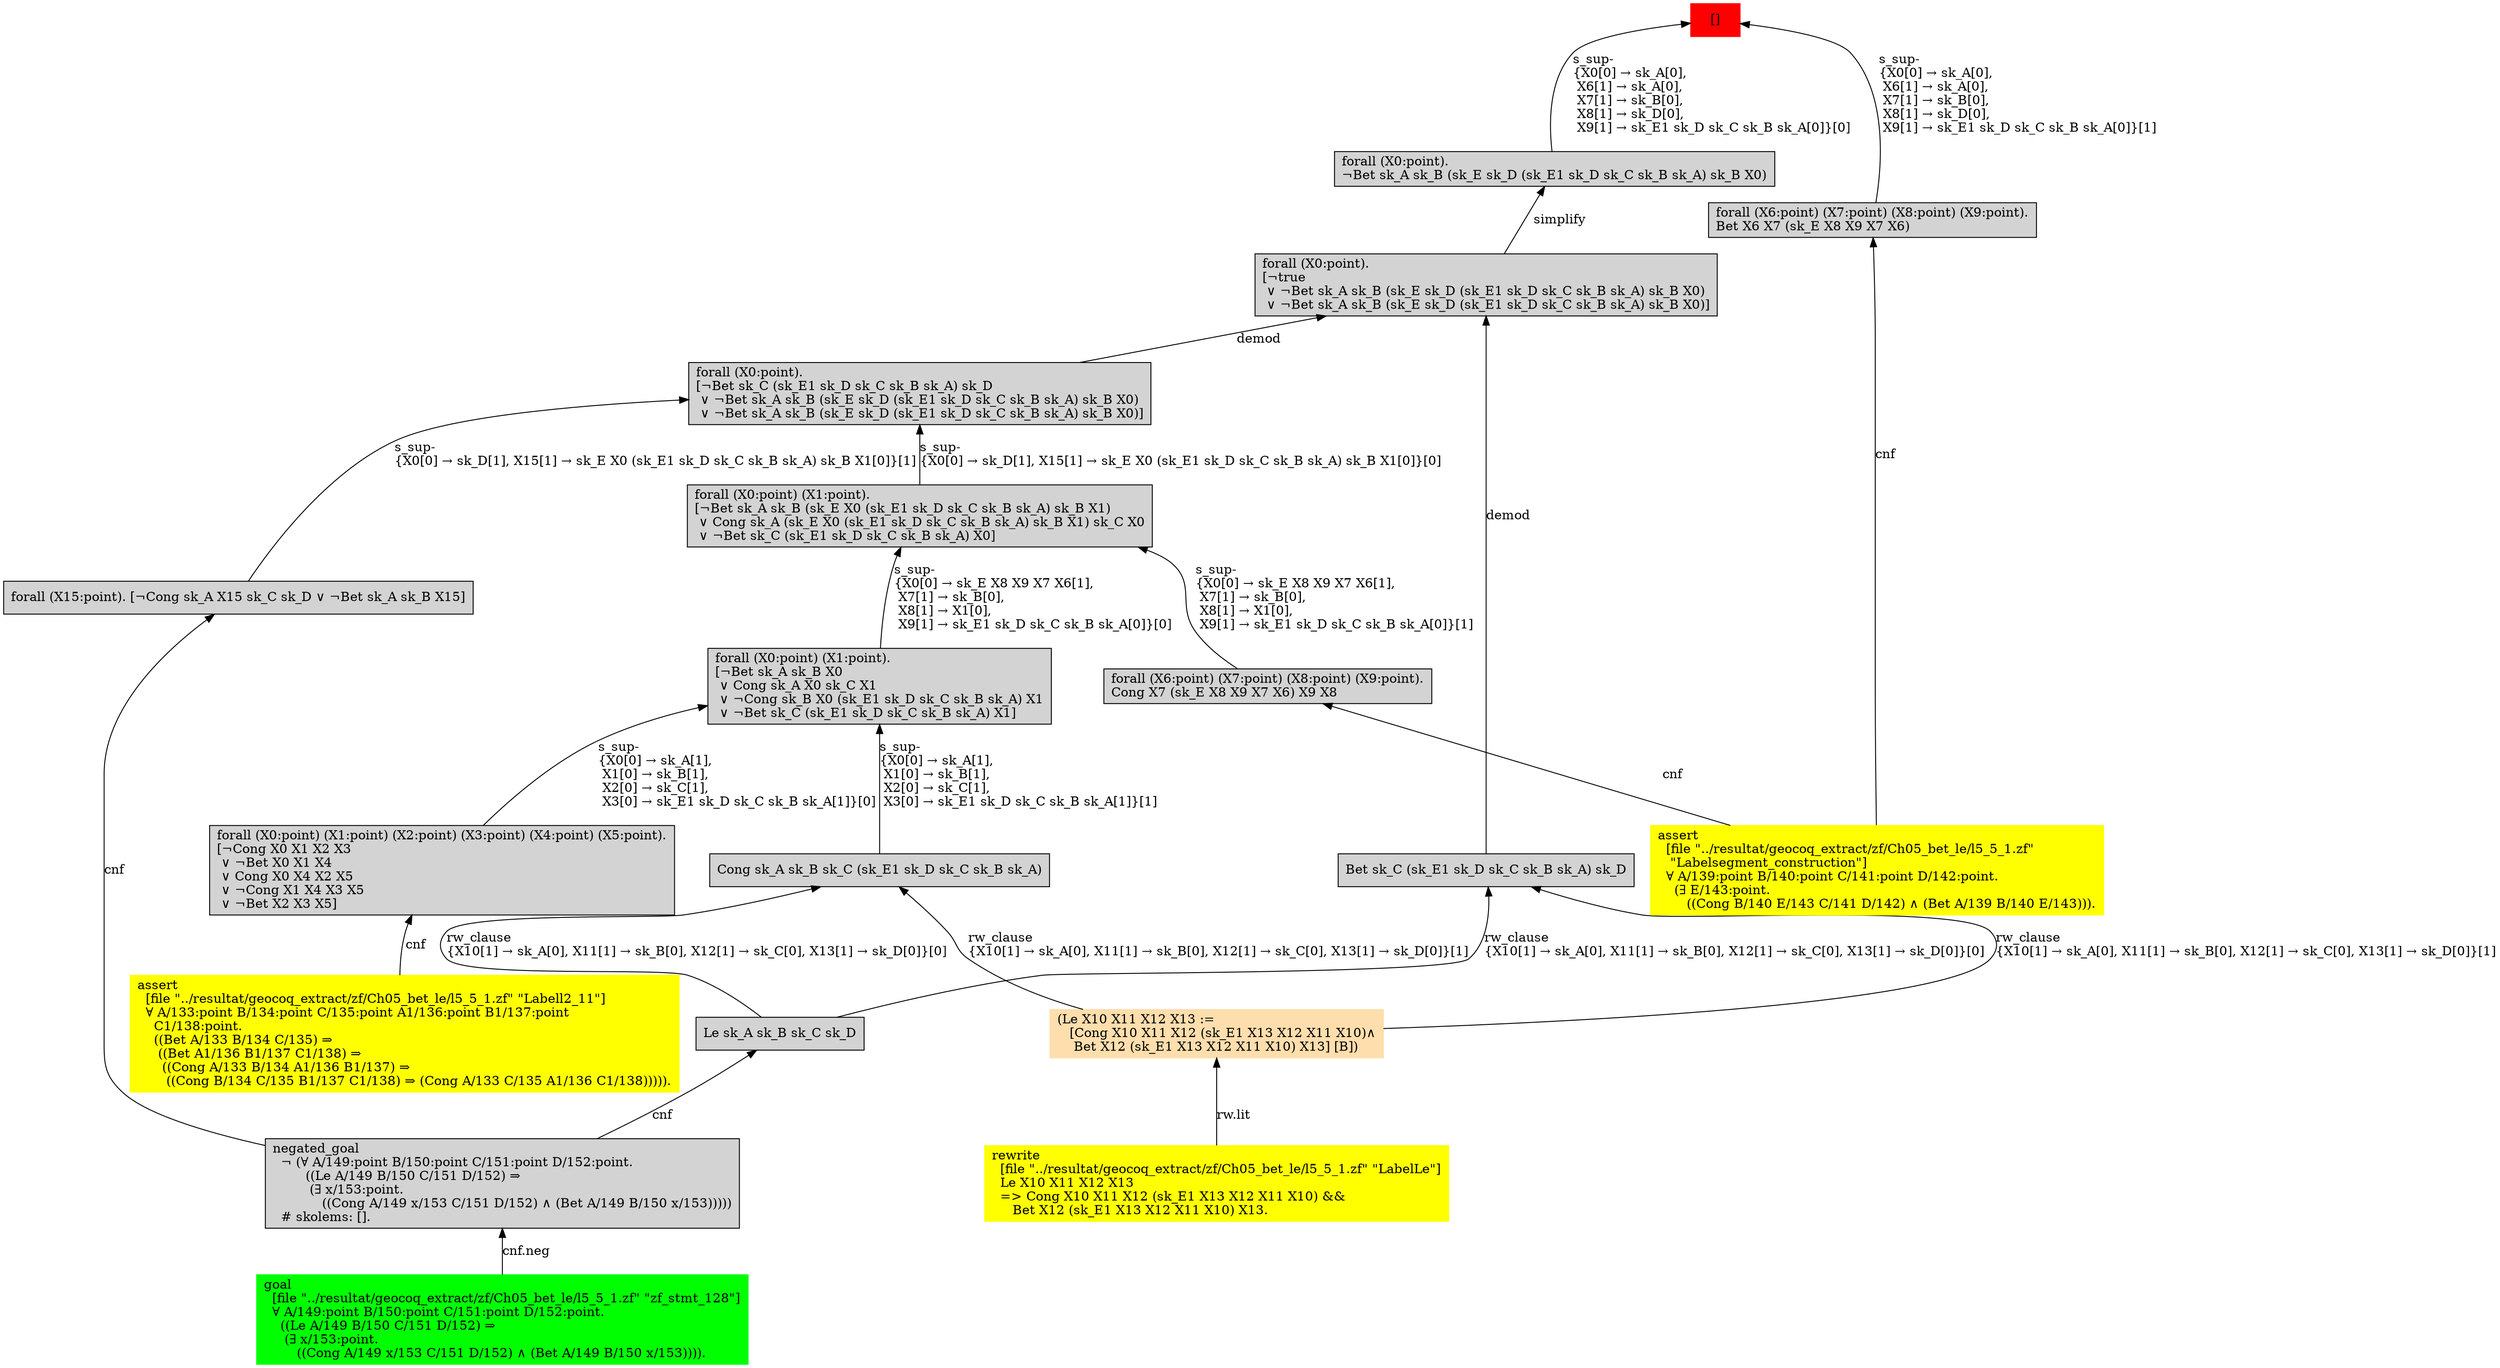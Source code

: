 digraph "unsat_graph" {
  vertex_0 [color=red, label="[]", shape=box, style=filled];
  vertex_0 -> vertex_1 [label="s_sup-\l\{X0[0] → sk_A[0], \l X6[1] → sk_A[0], \l X7[1] → sk_B[0], \l X8[1] → sk_D[0], \l X9[1] → sk_E1 sk_D sk_C sk_B sk_A[0]\}[0]\l", dir="back"];
  vertex_1 [shape=box, label="forall (X0:point).\l¬Bet sk_A sk_B (sk_E sk_D (sk_E1 sk_D sk_C sk_B sk_A) sk_B X0)\l", style=filled];
  vertex_1 -> vertex_2 [label="simplify", dir="back"];
  vertex_2 [shape=box, label="forall (X0:point).\l[¬true\l ∨ ¬Bet sk_A sk_B (sk_E sk_D (sk_E1 sk_D sk_C sk_B sk_A) sk_B X0)\l ∨ ¬Bet sk_A sk_B (sk_E sk_D (sk_E1 sk_D sk_C sk_B sk_A) sk_B X0)]\l", style=filled];
  vertex_2 -> vertex_3 [label="demod", dir="back"];
  vertex_3 [shape=box, label="Bet sk_C (sk_E1 sk_D sk_C sk_B sk_A) sk_D\l", style=filled];
  vertex_3 -> vertex_4 [label="rw_clause\l\{X10[1] → sk_A[0], X11[1] → sk_B[0], X12[1] → sk_C[0], X13[1] → sk_D[0]\}[1]\l", dir="back"];
  vertex_4 [color=navajowhite, shape=box, label="(Le X10 X11 X12 X13 :=\l   [Cong X10 X11 X12 (sk_E1 X13 X12 X11 X10)∧\l    Bet X12 (sk_E1 X13 X12 X11 X10) X13] [B])\l", style=filled];
  vertex_4 -> vertex_5 [label="rw.lit", dir="back"];
  vertex_5 [color=yellow, shape=box, label="rewrite\l  [file \"../resultat/geocoq_extract/zf/Ch05_bet_le/l5_5_1.zf\" \"LabelLe\"]\l  Le X10 X11 X12 X13\l  =\> Cong X10 X11 X12 (sk_E1 X13 X12 X11 X10) && \l     Bet X12 (sk_E1 X13 X12 X11 X10) X13.\l", style=filled];
  vertex_3 -> vertex_6 [label="rw_clause\l\{X10[1] → sk_A[0], X11[1] → sk_B[0], X12[1] → sk_C[0], X13[1] → sk_D[0]\}[0]\l", dir="back"];
  vertex_6 [shape=box, label="Le sk_A sk_B sk_C sk_D\l", style=filled];
  vertex_6 -> vertex_7 [label="cnf", dir="back"];
  vertex_7 [shape=box, label="negated_goal\l  ¬ (∀ A/149:point B/150:point C/151:point D/152:point.\l        ((Le A/149 B/150 C/151 D/152) ⇒\l         (∃ x/153:point.\l            ((Cong A/149 x/153 C/151 D/152) ∧ (Bet A/149 B/150 x/153)))))\l  # skolems: [].\l", style=filled];
  vertex_7 -> vertex_8 [label="cnf.neg", dir="back"];
  vertex_8 [color=green, shape=box, label="goal\l  [file \"../resultat/geocoq_extract/zf/Ch05_bet_le/l5_5_1.zf\" \"zf_stmt_128\"]\l  ∀ A/149:point B/150:point C/151:point D/152:point.\l    ((Le A/149 B/150 C/151 D/152) ⇒\l     (∃ x/153:point.\l        ((Cong A/149 x/153 C/151 D/152) ∧ (Bet A/149 B/150 x/153)))).\l", style=filled];
  vertex_2 -> vertex_9 [label="demod", dir="back"];
  vertex_9 [shape=box, label="forall (X0:point).\l[¬Bet sk_C (sk_E1 sk_D sk_C sk_B sk_A) sk_D\l ∨ ¬Bet sk_A sk_B (sk_E sk_D (sk_E1 sk_D sk_C sk_B sk_A) sk_B X0)\l ∨ ¬Bet sk_A sk_B (sk_E sk_D (sk_E1 sk_D sk_C sk_B sk_A) sk_B X0)]\l", style=filled];
  vertex_9 -> vertex_10 [label="s_sup-\l\{X0[0] → sk_D[1], X15[1] → sk_E X0 (sk_E1 sk_D sk_C sk_B sk_A) sk_B X1[0]\}[1]\l", dir="back"];
  vertex_10 [shape=box, label="forall (X15:point). [¬Cong sk_A X15 sk_C sk_D ∨ ¬Bet sk_A sk_B X15]\l", style=filled];
  vertex_10 -> vertex_7 [label="cnf", dir="back"];
  vertex_9 -> vertex_11 [label="s_sup-\l\{X0[0] → sk_D[1], X15[1] → sk_E X0 (sk_E1 sk_D sk_C sk_B sk_A) sk_B X1[0]\}[0]\l", dir="back"];
  vertex_11 [shape=box, label="forall (X0:point) (X1:point).\l[¬Bet sk_A sk_B (sk_E X0 (sk_E1 sk_D sk_C sk_B sk_A) sk_B X1)\l ∨ Cong sk_A (sk_E X0 (sk_E1 sk_D sk_C sk_B sk_A) sk_B X1) sk_C X0\l ∨ ¬Bet sk_C (sk_E1 sk_D sk_C sk_B sk_A) X0]\l", style=filled];
  vertex_11 -> vertex_12 [label="s_sup-\l\{X0[0] → sk_E X8 X9 X7 X6[1], \l X7[1] → sk_B[0], \l X8[1] → X1[0], \l X9[1] → sk_E1 sk_D sk_C sk_B sk_A[0]\}[0]\l", dir="back"];
  vertex_12 [shape=box, label="forall (X0:point) (X1:point).\l[¬Bet sk_A sk_B X0\l ∨ Cong sk_A X0 sk_C X1\l ∨ ¬Cong sk_B X0 (sk_E1 sk_D sk_C sk_B sk_A) X1\l ∨ ¬Bet sk_C (sk_E1 sk_D sk_C sk_B sk_A) X1]\l", style=filled];
  vertex_12 -> vertex_13 [label="s_sup-\l\{X0[0] → sk_A[1], \l X1[0] → sk_B[1], \l X2[0] → sk_C[1], \l X3[0] → sk_E1 sk_D sk_C sk_B sk_A[1]\}[0]\l", dir="back"];
  vertex_13 [shape=box, label="forall (X0:point) (X1:point) (X2:point) (X3:point) (X4:point) (X5:point).\l[¬Cong X0 X1 X2 X3\l ∨ ¬Bet X0 X1 X4\l ∨ Cong X0 X4 X2 X5\l ∨ ¬Cong X1 X4 X3 X5\l ∨ ¬Bet X2 X3 X5]\l", style=filled];
  vertex_13 -> vertex_14 [label="cnf", dir="back"];
  vertex_14 [color=yellow, shape=box, label="assert\l  [file \"../resultat/geocoq_extract/zf/Ch05_bet_le/l5_5_1.zf\" \"Labell2_11\"]\l  ∀ A/133:point B/134:point C/135:point A1/136:point B1/137:point \l    C1/138:point.\l    ((Bet A/133 B/134 C/135) ⇒\l     ((Bet A1/136 B1/137 C1/138) ⇒\l      ((Cong A/133 B/134 A1/136 B1/137) ⇒\l       ((Cong B/134 C/135 B1/137 C1/138) ⇒ (Cong A/133 C/135 A1/136 C1/138))))).\l", style=filled];
  vertex_12 -> vertex_15 [label="s_sup-\l\{X0[0] → sk_A[1], \l X1[0] → sk_B[1], \l X2[0] → sk_C[1], \l X3[0] → sk_E1 sk_D sk_C sk_B sk_A[1]\}[1]\l", dir="back"];
  vertex_15 [shape=box, label="Cong sk_A sk_B sk_C (sk_E1 sk_D sk_C sk_B sk_A)\l", style=filled];
  vertex_15 -> vertex_4 [label="rw_clause\l\{X10[1] → sk_A[0], X11[1] → sk_B[0], X12[1] → sk_C[0], X13[1] → sk_D[0]\}[1]\l", dir="back"];
  vertex_15 -> vertex_6 [label="rw_clause\l\{X10[1] → sk_A[0], X11[1] → sk_B[0], X12[1] → sk_C[0], X13[1] → sk_D[0]\}[0]\l", dir="back"];
  vertex_11 -> vertex_16 [label="s_sup-\l\{X0[0] → sk_E X8 X9 X7 X6[1], \l X7[1] → sk_B[0], \l X8[1] → X1[0], \l X9[1] → sk_E1 sk_D sk_C sk_B sk_A[0]\}[1]\l", dir="back"];
  vertex_16 [shape=box, label="forall (X6:point) (X7:point) (X8:point) (X9:point).\lCong X7 (sk_E X8 X9 X7 X6) X9 X8\l", style=filled];
  vertex_16 -> vertex_17 [label="cnf", dir="back"];
  vertex_17 [color=yellow, shape=box, label="assert\l  [file \"../resultat/geocoq_extract/zf/Ch05_bet_le/l5_5_1.zf\" \l   \"Labelsegment_construction\"]\l  ∀ A/139:point B/140:point C/141:point D/142:point.\l    (∃ E/143:point.\l       ((Cong B/140 E/143 C/141 D/142) ∧ (Bet A/139 B/140 E/143))).\l", style=filled];
  vertex_0 -> vertex_18 [label="s_sup-\l\{X0[0] → sk_A[0], \l X6[1] → sk_A[0], \l X7[1] → sk_B[0], \l X8[1] → sk_D[0], \l X9[1] → sk_E1 sk_D sk_C sk_B sk_A[0]\}[1]\l", dir="back"];
  vertex_18 [shape=box, label="forall (X6:point) (X7:point) (X8:point) (X9:point).\lBet X6 X7 (sk_E X8 X9 X7 X6)\l", style=filled];
  vertex_18 -> vertex_17 [label="cnf", dir="back"];
  }


